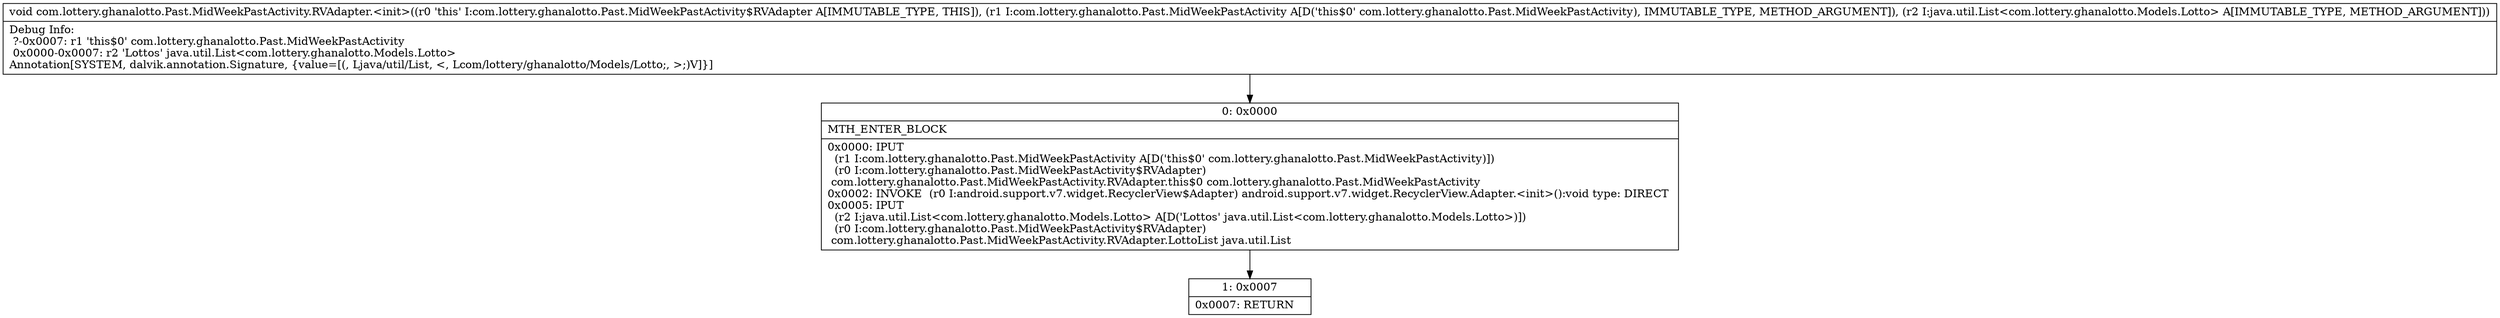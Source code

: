 digraph "CFG forcom.lottery.ghanalotto.Past.MidWeekPastActivity.RVAdapter.\<init\>(Lcom\/lottery\/ghanalotto\/Past\/MidWeekPastActivity;Ljava\/util\/List;)V" {
Node_0 [shape=record,label="{0\:\ 0x0000|MTH_ENTER_BLOCK\l|0x0000: IPUT  \l  (r1 I:com.lottery.ghanalotto.Past.MidWeekPastActivity A[D('this$0' com.lottery.ghanalotto.Past.MidWeekPastActivity)])\l  (r0 I:com.lottery.ghanalotto.Past.MidWeekPastActivity$RVAdapter)\l com.lottery.ghanalotto.Past.MidWeekPastActivity.RVAdapter.this$0 com.lottery.ghanalotto.Past.MidWeekPastActivity \l0x0002: INVOKE  (r0 I:android.support.v7.widget.RecyclerView$Adapter) android.support.v7.widget.RecyclerView.Adapter.\<init\>():void type: DIRECT \l0x0005: IPUT  \l  (r2 I:java.util.List\<com.lottery.ghanalotto.Models.Lotto\> A[D('Lottos' java.util.List\<com.lottery.ghanalotto.Models.Lotto\>)])\l  (r0 I:com.lottery.ghanalotto.Past.MidWeekPastActivity$RVAdapter)\l com.lottery.ghanalotto.Past.MidWeekPastActivity.RVAdapter.LottoList java.util.List \l}"];
Node_1 [shape=record,label="{1\:\ 0x0007|0x0007: RETURN   \l}"];
MethodNode[shape=record,label="{void com.lottery.ghanalotto.Past.MidWeekPastActivity.RVAdapter.\<init\>((r0 'this' I:com.lottery.ghanalotto.Past.MidWeekPastActivity$RVAdapter A[IMMUTABLE_TYPE, THIS]), (r1 I:com.lottery.ghanalotto.Past.MidWeekPastActivity A[D('this$0' com.lottery.ghanalotto.Past.MidWeekPastActivity), IMMUTABLE_TYPE, METHOD_ARGUMENT]), (r2 I:java.util.List\<com.lottery.ghanalotto.Models.Lotto\> A[IMMUTABLE_TYPE, METHOD_ARGUMENT]))  | Debug Info:\l  ?\-0x0007: r1 'this$0' com.lottery.ghanalotto.Past.MidWeekPastActivity\l  0x0000\-0x0007: r2 'Lottos' java.util.List\<com.lottery.ghanalotto.Models.Lotto\>\lAnnotation[SYSTEM, dalvik.annotation.Signature, \{value=[(, Ljava\/util\/List, \<, Lcom\/lottery\/ghanalotto\/Models\/Lotto;, \>;)V]\}]\l}"];
MethodNode -> Node_0;
Node_0 -> Node_1;
}

